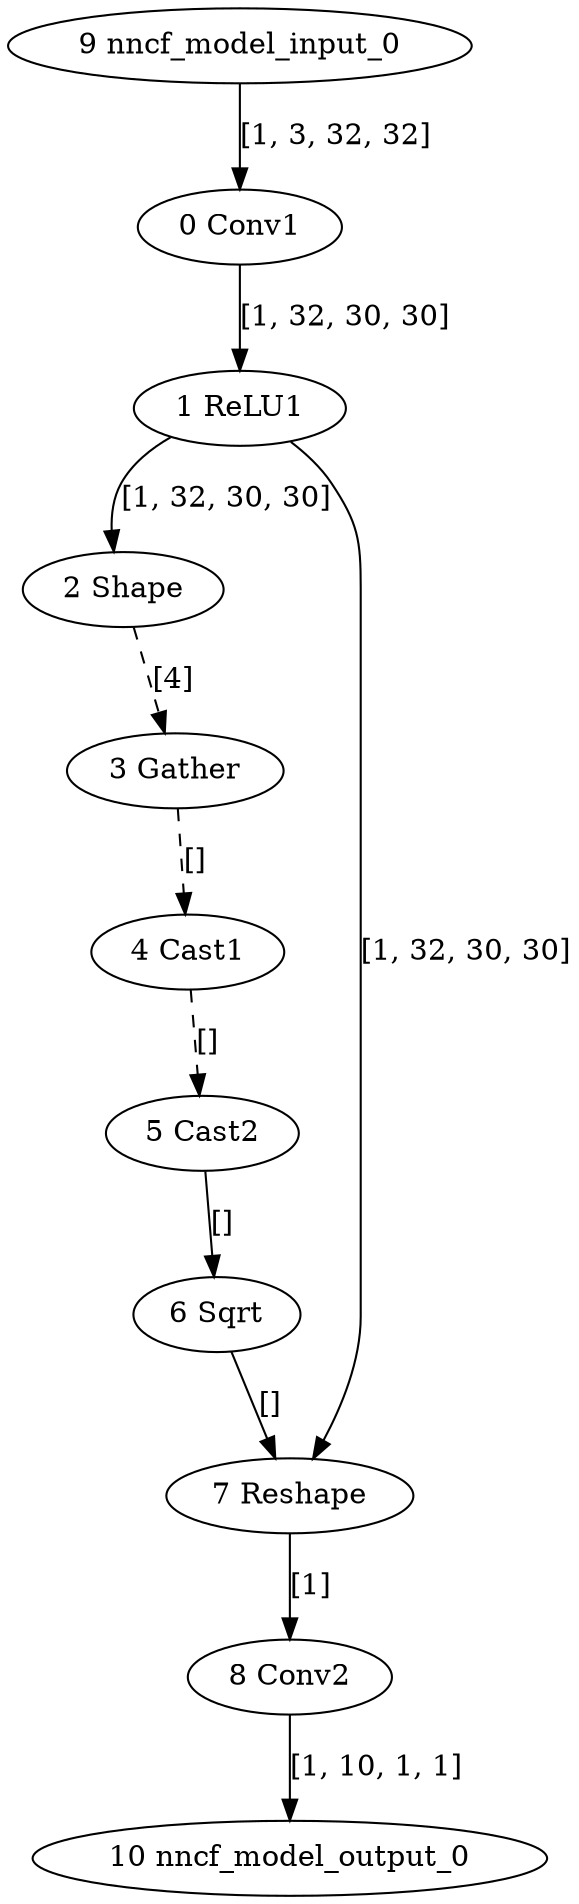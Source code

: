 strict digraph  {
"0 Conv1" [id=0, type=Conv];
"1 ReLU1" [id=1, type=Relu];
"2 Shape" [id=2, type=Shape];
"3 Gather" [id=3, type=Gather];
"4 Cast1" [id=4, type=Cast];
"5 Cast2" [id=5, type=Cast];
"6 Sqrt" [id=6, type=Sqrt];
"7 Reshape" [id=7, type=Reshape];
"8 Conv2" [id=8, type=Conv];
"9 nncf_model_input_0" [id=9, type=nncf_model_input];
"10 nncf_model_output_0" [id=10, type=nncf_model_output];
"0 Conv1" -> "1 ReLU1"  [label="[1, 32, 30, 30]", style=solid];
"1 ReLU1" -> "2 Shape"  [label="[1, 32, 30, 30]", style=solid];
"1 ReLU1" -> "7 Reshape"  [label="[1, 32, 30, 30]", style=solid];
"2 Shape" -> "3 Gather"  [label="[4]", style=dashed];
"3 Gather" -> "4 Cast1"  [label="[]", style=dashed];
"4 Cast1" -> "5 Cast2"  [label="[]", style=dashed];
"5 Cast2" -> "6 Sqrt"  [label="[]", style=solid];
"6 Sqrt" -> "7 Reshape"  [label="[]", style=solid];
"7 Reshape" -> "8 Conv2"  [label="[1]", style=solid];
"8 Conv2" -> "10 nncf_model_output_0"  [label="[1, 10, 1, 1]", style=solid];
"9 nncf_model_input_0" -> "0 Conv1"  [label="[1, 3, 32, 32]", style=solid];
}

